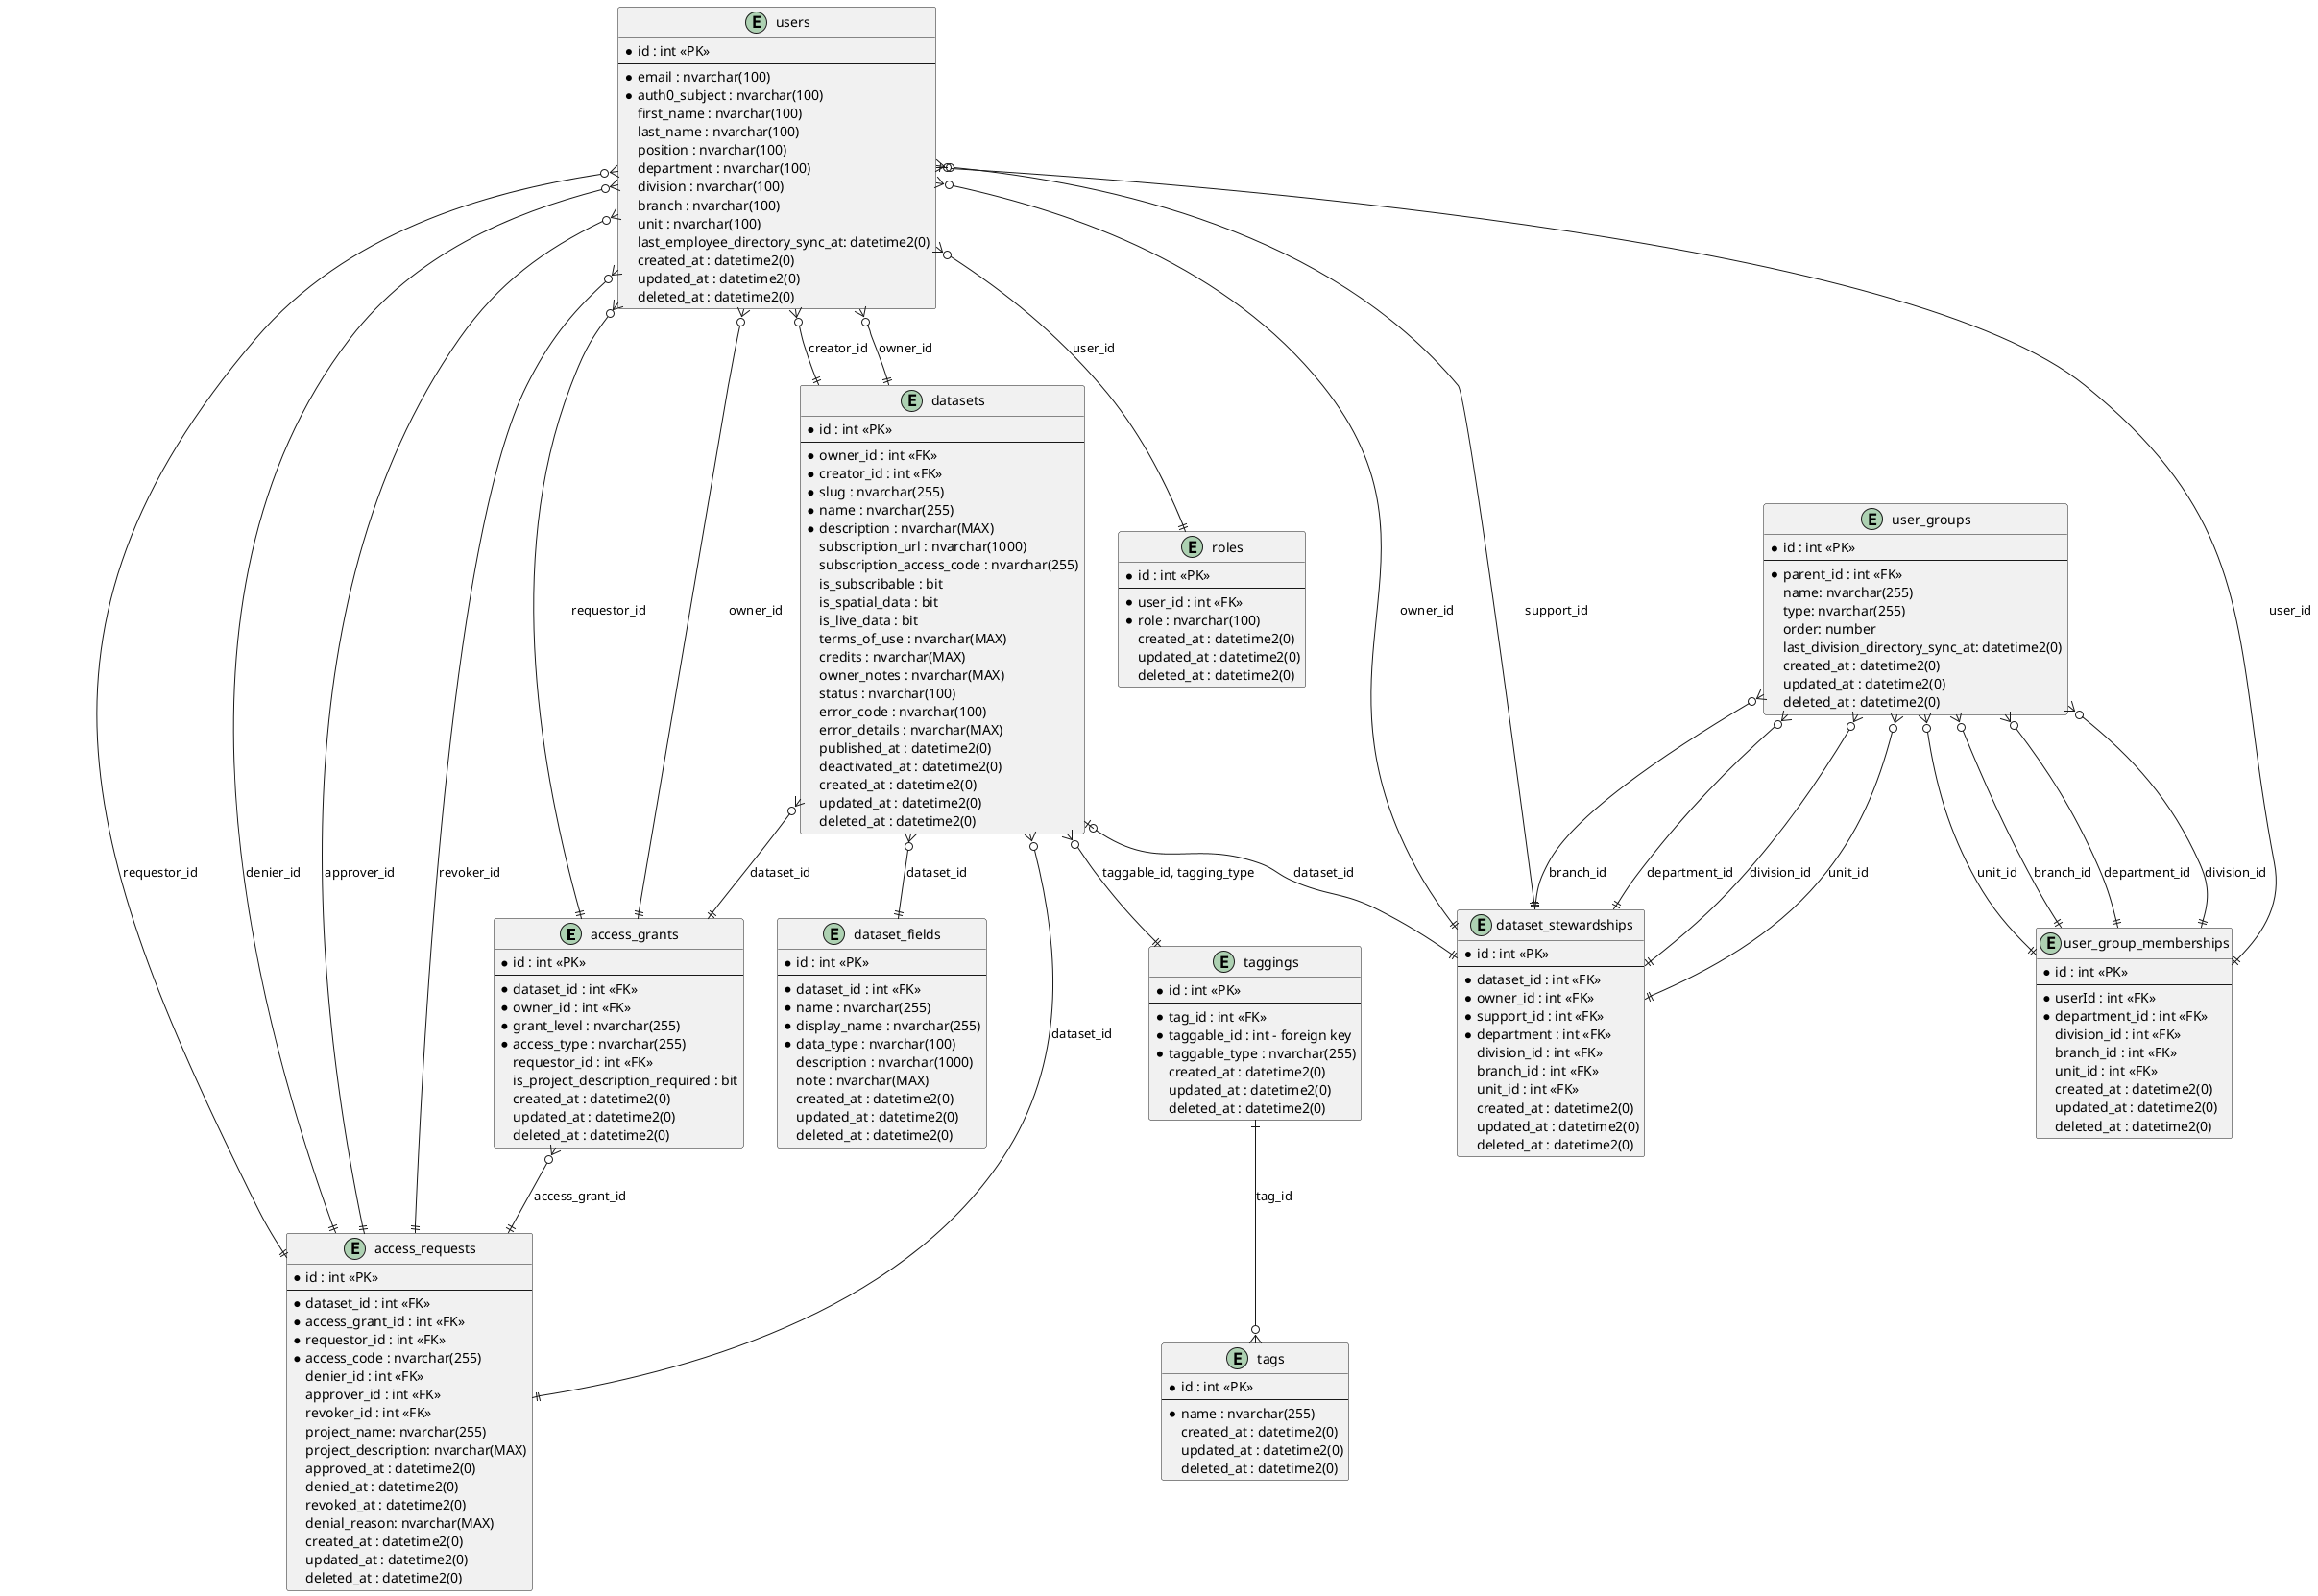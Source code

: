 @startuml Entity Relationship Diagrams
entity "access_grants" {
  * id : int <<PK>>
  --
  * dataset_id : int <<FK>>
  * owner_id : int <<FK>>
  * grant_level : nvarchar(255)
  * access_type : nvarchar(255)
  requestor_id : int <<FK>>
  is_project_description_required : bit
  created_at : datetime2(0)
  updated_at : datetime2(0)
  deleted_at : datetime2(0)
}

entity "access_requests" {
  * id : int <<PK>>
  --
  * dataset_id : int <<FK>>
  * access_grant_id : int <<FK>>
  * requestor_id : int <<FK>>
  * access_code : nvarchar(255)
  denier_id : int <<FK>>
  approver_id : int <<FK>>
  revoker_id : int <<FK>>
  project_name: nvarchar(255)
  project_description: nvarchar(MAX)
  approved_at : datetime2(0)
  denied_at : datetime2(0)
  revoked_at : datetime2(0)
  denial_reason: nvarchar(MAX)
  created_at : datetime2(0)
  updated_at : datetime2(0)
  deleted_at : datetime2(0)
}

entity "dataset_fields" {
  * id : int <<PK>>
  --
  * dataset_id : int <<FK>>
  * name : nvarchar(255)
  * display_name : nvarchar(255)
  * data_type : nvarchar(100)
  description : nvarchar(1000)
  note : nvarchar(MAX)
  created_at : datetime2(0)
  updated_at : datetime2(0)
  deleted_at : datetime2(0)
}

entity "datasets" {
  * id : int <<PK>>
  --
  * owner_id : int <<FK>>
  * creator_id : int <<FK>>
  * slug : nvarchar(255)
  * name : nvarchar(255)
  * description : nvarchar(MAX)
  subscription_url : nvarchar(1000)
  subscription_access_code : nvarchar(255)
  is_subscribable : bit
  is_spatial_data : bit
  is_live_data : bit
  terms_of_use : nvarchar(MAX)
  credits : nvarchar(MAX)
  owner_notes : nvarchar(MAX)
  status : nvarchar(100)
  error_code : nvarchar(100)
  error_details : nvarchar(MAX)
  published_at : datetime2(0)
  deactivated_at : datetime2(0)
  created_at : datetime2(0)
  updated_at : datetime2(0)
  deleted_at : datetime2(0)
}

entity "roles" {
  * id : int <<PK>>
  --
  * user_id : int <<FK>>
  * role : nvarchar(100)
  created_at : datetime2(0)
  updated_at : datetime2(0)
  deleted_at : datetime2(0)
}

entity "dataset_stewardships" {
  * id : int <<PK>>
  --
  * dataset_id : int <<FK>>
  * owner_id : int <<FK>>
  * support_id : int <<FK>>
  * department : int <<FK>>
  division_id : int <<FK>>
  branch_id : int <<FK>>
  unit_id : int <<FK>>
  created_at : datetime2(0)
  updated_at : datetime2(0)
  deleted_at : datetime2(0)
}

entity "tags" {
  * id : int <<PK>>
  --
  * name : nvarchar(255)
  created_at : datetime2(0)
  updated_at : datetime2(0)
  deleted_at : datetime2(0)
}

entity "taggings" {
  * id : int <<PK>>
  --
  * tag_id : int <<FK>>
  * taggable_id : int - foreign key
  * taggable_type : nvarchar(255)
  created_at : datetime2(0)
  updated_at : datetime2(0)
  deleted_at : datetime2(0)
}

entity "users" {
  * id : int <<PK>>
  --
  * email : nvarchar(100)
  * auth0_subject : nvarchar(100)
  first_name : nvarchar(100)
  last_name : nvarchar(100)
  position : nvarchar(100)
  department : nvarchar(100)
  division : nvarchar(100)
  branch : nvarchar(100)
  unit : nvarchar(100)
  last_employee_directory_sync_at: datetime2(0)
  created_at : datetime2(0)
  updated_at : datetime2(0)
  deleted_at : datetime2(0)
}

entity "user_groups" {
  * id : int <<PK>>
  --
  * parent_id : int <<FK>>
  name: nvarchar(255)
  type: nvarchar(255)
  order: number
  last_division_directory_sync_at: datetime2(0)
  created_at : datetime2(0)
  updated_at : datetime2(0)
  deleted_at : datetime2(0)
}

entity "user_group_memberships" {
  * id : int <<PK>>
  --
  * userId : int <<FK>>
  * department_id : int <<FK>>
  division_id : int <<FK>>
  branch_id : int <<FK>>
  unit_id : int <<FK>>
  created_at : datetime2(0)
  updated_at : datetime2(0)
  deleted_at : datetime2(0)
}

' Define relationships
access_grants }o--|| access_requests : access_grant_id
datasets }o--|| access_grants : dataset_id
datasets }o--|| dataset_fields : dataset_id
datasets }o--|| taggings : taggable_id, tagging_type
datasets |o--|| dataset_stewardships : dataset_id
datasets }o--|| access_requests : dataset_id
taggings ||--o{ tags : tag_id
user_groups }o--|| dataset_stewardships : branch_id
user_groups }o--|| dataset_stewardships : department_id
user_groups }o--|| dataset_stewardships : division_id
user_groups }o--|| dataset_stewardships : unit_id
user_groups }o--|| user_group_memberships : branch_id
user_groups }o--|| user_group_memberships : department_id
user_groups }o--|| user_group_memberships : division_id
user_groups }o--|| user_group_memberships : unit_id
users }o--|| access_grants : owner_id
users }o--|| access_grants : requestor_id
users }o--|| access_requests : requestor_id
users }o--|| access_requests : denier_id
users }o--|| access_requests : approver_id
users }o--|| access_requests : revoker_id
users }o--|| dataset_stewardships : owner_id
users }o--|| dataset_stewardships : support_id
users }o--|| datasets : creator_id
users }o--|| datasets : owner_id
users }o--|| roles : user_id
users |o--|| user_group_memberships : user_id
@enduml
